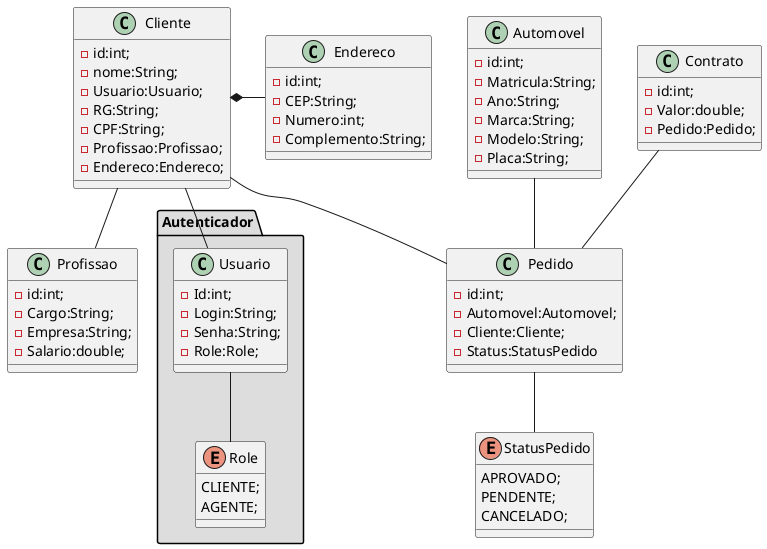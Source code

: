 @startuml



class Cliente{
 -id:int;
 -nome:String;
 -Usuario:Usuario;
 -RG:String;
 -CPF:String;
 -Profissao:Profissao;
 -Endereco:Endereco;
}



class Endereco{
-id:int;
-CEP:String;
-Numero:int;
-Complemento:String;
}

class Profissao{
-id:int;
-Cargo:String;
-Empresa:String;
-Salario:double;
}

class Automovel{
-id:int;
-Matricula:String;
-Ano:String;
-Marca:String;
-Modelo:String;
-Placa:String;
}

class Contrato{
-id:int;
-Valor:double;
-Pedido:Pedido;
}

class Pedido{
-id:int;
-Automovel:Automovel;
-Cliente:Cliente;
-Status:StatusPedido
}

enum StatusPedido{
    APROVADO;
    PENDENTE;
    CANCELADO;
}

package "Autenticador" #DDDDDD {

class Usuario{
-Id:int;
-Login:String;
-Senha:String;
-Role:Role;
}

enum Role{
    CLIENTE;
    AGENTE;
}

Usuario -- Role
}


Cliente -- Pedido
Automovel -- Pedido
Contrato -- Pedido
Pedido -- StatusPedido
Cliente -- Usuario
Cliente -- Profissao
Cliente *- Endereco

@enduml